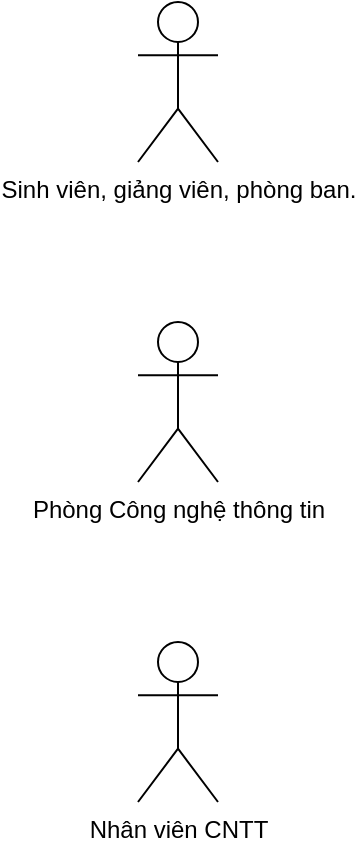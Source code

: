 <mxfile version="21.0.4" type="device"><diagram name="Trang-1" id="n41vJ_ZCzR7Zlh6BwOcw"><mxGraphModel dx="797" dy="1073" grid="1" gridSize="10" guides="1" tooltips="1" connect="1" arrows="1" fold="1" page="1" pageScale="1" pageWidth="827" pageHeight="1169" math="0" shadow="0"><root><mxCell id="0"/><mxCell id="1" parent="0"/><mxCell id="pTGPZcaW2EUU2NN46xNE-1" value="Sinh viên, giảng viên, phòng ban." style="shape=umlActor;verticalLabelPosition=bottom;verticalAlign=top;html=1;outlineConnect=0;" vertex="1" parent="1"><mxGeometry x="160" y="240" width="40" height="80" as="geometry"/></mxCell><mxCell id="pTGPZcaW2EUU2NN46xNE-2" value="Phòng Công nghệ thông tin&lt;br&gt;" style="shape=umlActor;verticalLabelPosition=bottom;verticalAlign=top;html=1;outlineConnect=0;" vertex="1" parent="1"><mxGeometry x="160" y="400" width="40" height="80" as="geometry"/></mxCell><mxCell id="pTGPZcaW2EUU2NN46xNE-5" value="Nhân viên CNTT" style="shape=umlActor;verticalLabelPosition=bottom;verticalAlign=top;html=1;outlineConnect=0;" vertex="1" parent="1"><mxGeometry x="160" y="560" width="40" height="80" as="geometry"/></mxCell></root></mxGraphModel></diagram></mxfile>